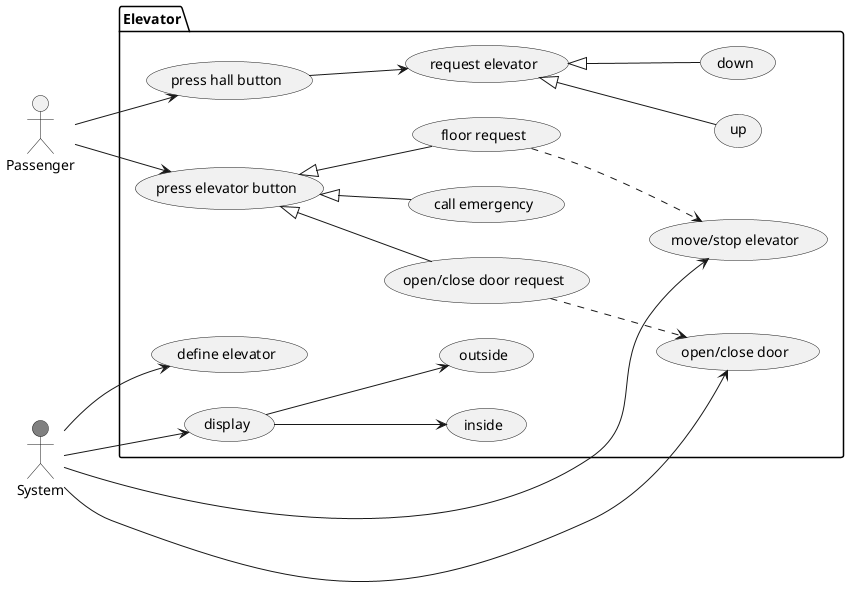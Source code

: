 @startuml

left to right direction

:Passenger:
:System: #gray

package Elevator {
   (press elevator button) <|-- (floor request)
   (press elevator button) <|-- (open/close door request)
   (press elevator button) <|-- (call emergency)

   (open/close door request) ..> (open/close door)
   (floor request) ..> (move/stop elevator)

   (press hall button) --> (request elevator)
   (request elevator) <|-- (up)
   (request elevator) <|-- (down)

   (define elevator)
   (move/stop elevator)
   (open/close door)
   (display) --> (inside)
   (display) --> (outside)
}

Passenger --> (press elevator button)
Passenger --> (press hall button)

System --> (define elevator)
System --> (display)
System --> (open/close door)
System --> (move/stop elevator)

@enduml
